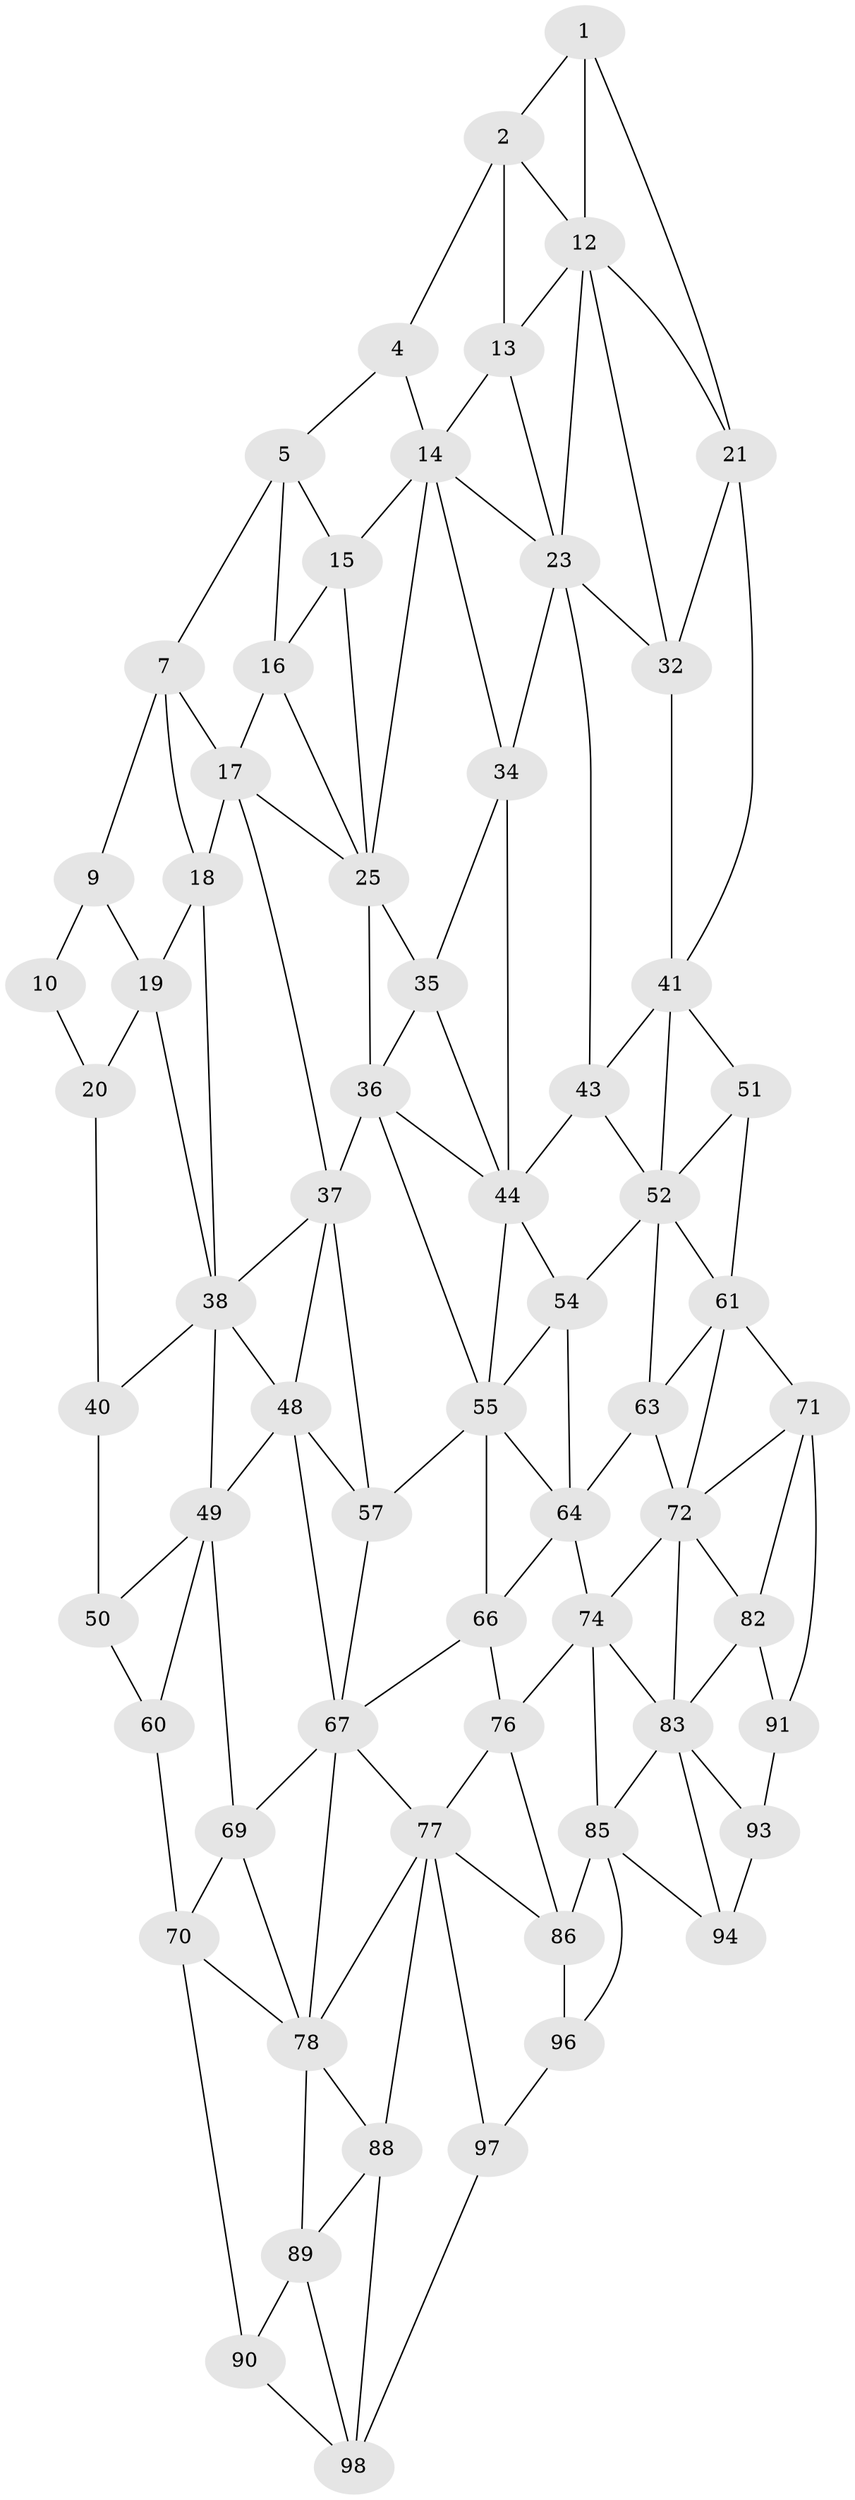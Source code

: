 // original degree distribution, {2: 0.04, 3: 0.32, 4: 0.64}
// Generated by graph-tools (version 1.1) at 2025/38/02/21/25 10:38:56]
// undirected, 64 vertices, 138 edges
graph export_dot {
graph [start="1"]
  node [color=gray90,style=filled];
  1 [super="+11"];
  2 [super="+3"];
  4;
  5 [super="+6"];
  7 [super="+8"];
  9;
  10;
  12 [super="+22"];
  13;
  14 [super="+24"];
  15;
  16;
  17 [super="+27"];
  18 [super="+28"];
  19 [super="+29"];
  20 [super="+30"];
  21 [super="+31"];
  23 [super="+33"];
  25 [super="+26"];
  32;
  34;
  35;
  36 [super="+46"];
  37 [super="+47"];
  38 [super="+39"];
  40;
  41 [super="+42"];
  43;
  44 [super="+45"];
  48 [super="+58"];
  49 [super="+59"];
  50;
  51;
  52 [super="+53"];
  54;
  55 [super="+56"];
  57;
  60;
  61 [super="+62"];
  63;
  64 [super="+65"];
  66;
  67 [super="+68"];
  69;
  70 [super="+80"];
  71 [super="+81"];
  72 [super="+73"];
  74 [super="+75"];
  76;
  77 [super="+87"];
  78 [super="+79"];
  82;
  83 [super="+84"];
  85 [super="+95"];
  86;
  88;
  89;
  90 [super="+100"];
  91 [super="+92"];
  93;
  94;
  96;
  97;
  98 [super="+99"];
  1 -- 2;
  1 -- 12;
  1 -- 21;
  2 -- 12;
  2 -- 4;
  2 -- 13;
  4 -- 14;
  4 -- 5;
  5 -- 15;
  5 -- 16;
  5 -- 7;
  7 -- 17;
  7 -- 9;
  7 -- 18;
  9 -- 19;
  9 -- 10;
  10 -- 20;
  12 -- 13;
  12 -- 32;
  12 -- 21;
  12 -- 23;
  13 -- 23;
  13 -- 14;
  14 -- 15;
  14 -- 25;
  14 -- 34;
  14 -- 23;
  15 -- 25;
  15 -- 16;
  16 -- 17;
  16 -- 25;
  17 -- 18 [weight=2];
  17 -- 37;
  17 -- 25;
  18 -- 19 [weight=2];
  18 -- 38;
  19 -- 20 [weight=2];
  19 -- 38;
  20 -- 40;
  21 -- 32;
  21 -- 41;
  23 -- 32;
  23 -- 34;
  23 -- 43;
  25 -- 35;
  25 -- 36;
  32 -- 41;
  34 -- 44;
  34 -- 35;
  35 -- 36;
  35 -- 44;
  36 -- 37 [weight=2];
  36 -- 44;
  36 -- 55;
  37 -- 38;
  37 -- 48;
  37 -- 57;
  38 -- 48;
  38 -- 40;
  38 -- 49;
  40 -- 50;
  41 -- 51;
  41 -- 43;
  41 -- 52;
  43 -- 44;
  43 -- 52;
  44 -- 54;
  44 -- 55;
  48 -- 49 [weight=2];
  48 -- 57;
  48 -- 67;
  49 -- 50;
  49 -- 60;
  49 -- 69;
  50 -- 60;
  51 -- 61;
  51 -- 52;
  52 -- 54;
  52 -- 63;
  52 -- 61;
  54 -- 64;
  54 -- 55;
  55 -- 57;
  55 -- 66;
  55 -- 64;
  57 -- 67;
  60 -- 70;
  61 -- 71;
  61 -- 72;
  61 -- 63;
  63 -- 64;
  63 -- 72;
  64 -- 74 [weight=2];
  64 -- 66;
  66 -- 76;
  66 -- 67;
  67 -- 77;
  67 -- 69;
  67 -- 78;
  69 -- 70;
  69 -- 78;
  70 -- 78;
  70 -- 90;
  71 -- 72;
  71 -- 82;
  71 -- 91;
  72 -- 82;
  72 -- 74;
  72 -- 83;
  74 -- 83;
  74 -- 76;
  74 -- 85;
  76 -- 86;
  76 -- 77;
  77 -- 78;
  77 -- 88;
  77 -- 97;
  77 -- 86;
  78 -- 88;
  78 -- 89;
  82 -- 83;
  82 -- 91;
  83 -- 93;
  83 -- 85;
  83 -- 94;
  85 -- 86;
  85 -- 96;
  85 -- 94;
  86 -- 96;
  88 -- 98;
  88 -- 89;
  89 -- 90;
  89 -- 98;
  90 -- 98;
  91 -- 93;
  93 -- 94;
  96 -- 97;
  97 -- 98;
}
